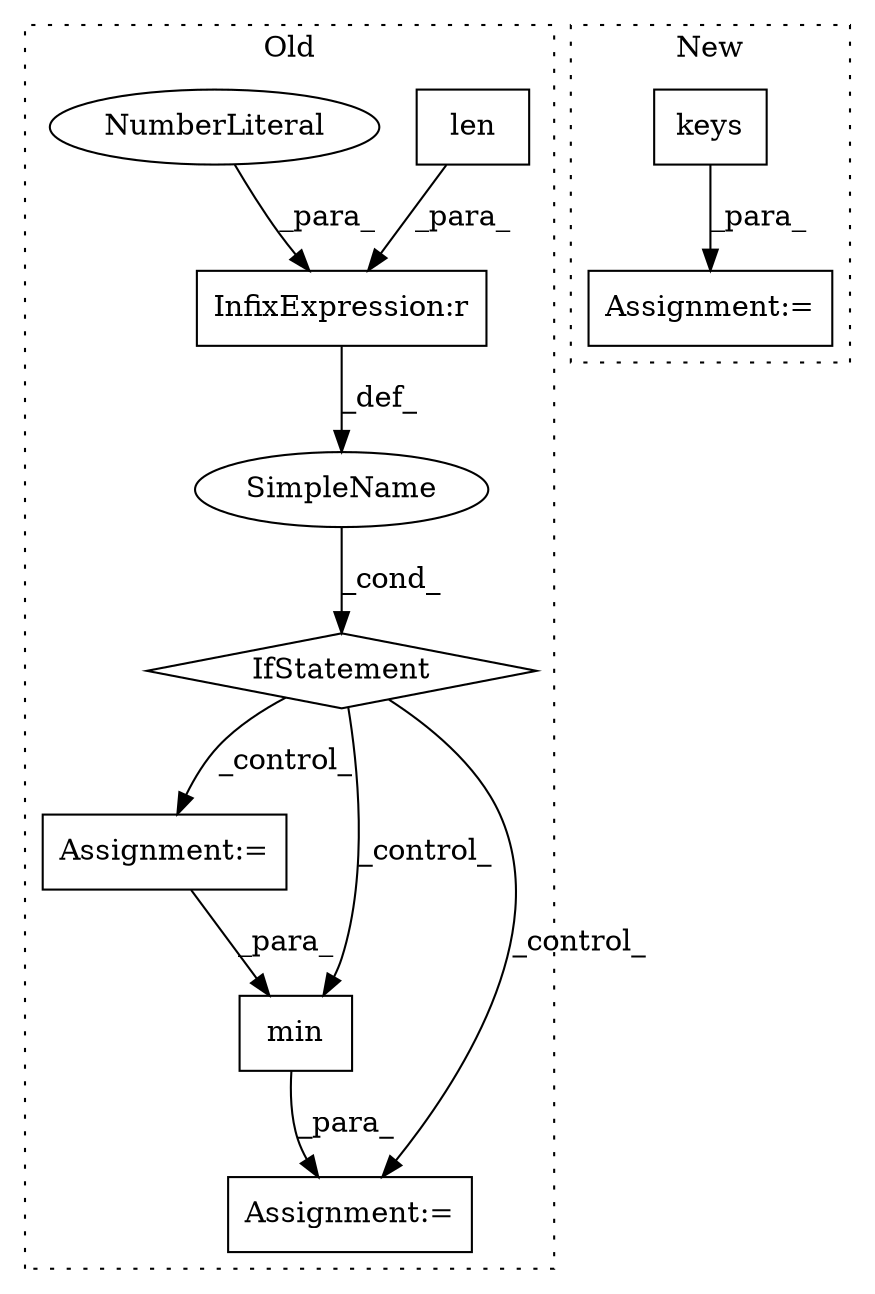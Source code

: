 digraph G {
subgraph cluster0 {
1 [label="len" a="32" s="7777,7785" l="4,1" shape="box"];
4 [label="InfixExpression:r" a="27" s="7786" l="4" shape="box"];
5 [label="IfStatement" a="25" s="7773,7791" l="4,2" shape="diamond"];
6 [label="Assignment:=" a="7" s="7834" l="1" shape="box"];
7 [label="SimpleName" a="42" s="" l="" shape="ellipse"];
8 [label="NumberLiteral" a="34" s="7790" l="1" shape="ellipse"];
9 [label="Assignment:=" a="7" s="8138" l="1" shape="box"];
10 [label="min" a="32" s="8139,8187" l="4,1" shape="box"];
label = "Old";
style="dotted";
}
subgraph cluster1 {
2 [label="keys" a="32" s="7963" l="6" shape="box"];
3 [label="Assignment:=" a="7" s="8215" l="2" shape="box"];
label = "New";
style="dotted";
}
1 -> 4 [label="_para_"];
2 -> 3 [label="_para_"];
4 -> 7 [label="_def_"];
5 -> 10 [label="_control_"];
5 -> 9 [label="_control_"];
5 -> 6 [label="_control_"];
6 -> 10 [label="_para_"];
7 -> 5 [label="_cond_"];
8 -> 4 [label="_para_"];
10 -> 9 [label="_para_"];
}